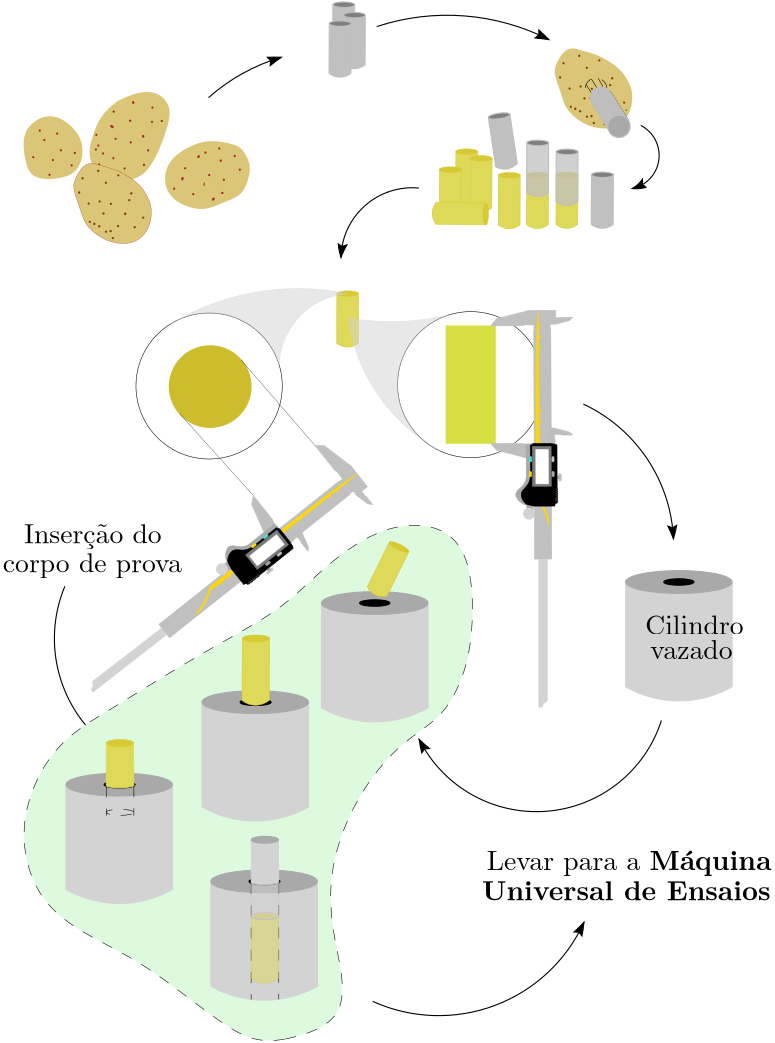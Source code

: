 <?xml version="1.0"?>
<!DOCTYPE ipe SYSTEM "ipe.dtd">
<ipe version="70218" creator="Ipe 7.2.20">
<info created="D:20200710180528" modified="D:20200712191702"/>
<ipestyle name="basic">
<symbol name="arrow/arc(spx)">
<path stroke="sym-stroke" fill="sym-stroke" pen="sym-pen">
0 0 m
-1 0.333 l
-1 -0.333 l
h
</path>
</symbol>
<symbol name="arrow/farc(spx)">
<path stroke="sym-stroke" fill="white" pen="sym-pen">
0 0 m
-1 0.333 l
-1 -0.333 l
h
</path>
</symbol>
<symbol name="arrow/ptarc(spx)">
<path stroke="sym-stroke" fill="sym-stroke" pen="sym-pen">
0 0 m
-1 0.333 l
-0.8 0 l
-1 -0.333 l
h
</path>
</symbol>
<symbol name="arrow/fptarc(spx)">
<path stroke="sym-stroke" fill="white" pen="sym-pen">
0 0 m
-1 0.333 l
-0.8 0 l
-1 -0.333 l
h
</path>
</symbol>
<symbol name="mark/circle(sx)" transformations="translations">
<path fill="sym-stroke">
0.6 0 0 0.6 0 0 e
0.4 0 0 0.4 0 0 e
</path>
</symbol>
<symbol name="mark/disk(sx)" transformations="translations">
<path fill="sym-stroke">
0.6 0 0 0.6 0 0 e
</path>
</symbol>
<symbol name="mark/fdisk(sfx)" transformations="translations">
<group>
<path fill="sym-fill">
0.5 0 0 0.5 0 0 e
</path>
<path fill="sym-stroke" fillrule="eofill">
0.6 0 0 0.6 0 0 e
0.4 0 0 0.4 0 0 e
</path>
</group>
</symbol>
<symbol name="mark/box(sx)" transformations="translations">
<path fill="sym-stroke" fillrule="eofill">
-0.6 -0.6 m
0.6 -0.6 l
0.6 0.6 l
-0.6 0.6 l
h
-0.4 -0.4 m
0.4 -0.4 l
0.4 0.4 l
-0.4 0.4 l
h
</path>
</symbol>
<symbol name="mark/square(sx)" transformations="translations">
<path fill="sym-stroke">
-0.6 -0.6 m
0.6 -0.6 l
0.6 0.6 l
-0.6 0.6 l
h
</path>
</symbol>
<symbol name="mark/fsquare(sfx)" transformations="translations">
<group>
<path fill="sym-fill">
-0.5 -0.5 m
0.5 -0.5 l
0.5 0.5 l
-0.5 0.5 l
h
</path>
<path fill="sym-stroke" fillrule="eofill">
-0.6 -0.6 m
0.6 -0.6 l
0.6 0.6 l
-0.6 0.6 l
h
-0.4 -0.4 m
0.4 -0.4 l
0.4 0.4 l
-0.4 0.4 l
h
</path>
</group>
</symbol>
<symbol name="mark/cross(sx)" transformations="translations">
<group>
<path fill="sym-stroke">
-0.43 -0.57 m
0.57 0.43 l
0.43 0.57 l
-0.57 -0.43 l
h
</path>
<path fill="sym-stroke">
-0.43 0.57 m
0.57 -0.43 l
0.43 -0.57 l
-0.57 0.43 l
h
</path>
</group>
</symbol>
<symbol name="arrow/fnormal(spx)">
<path stroke="sym-stroke" fill="white" pen="sym-pen">
0 0 m
-1 0.333 l
-1 -0.333 l
h
</path>
</symbol>
<symbol name="arrow/pointed(spx)">
<path stroke="sym-stroke" fill="sym-stroke" pen="sym-pen">
0 0 m
-1 0.333 l
-0.8 0 l
-1 -0.333 l
h
</path>
</symbol>
<symbol name="arrow/fpointed(spx)">
<path stroke="sym-stroke" fill="white" pen="sym-pen">
0 0 m
-1 0.333 l
-0.8 0 l
-1 -0.333 l
h
</path>
</symbol>
<symbol name="arrow/linear(spx)">
<path stroke="sym-stroke" pen="sym-pen">
-1 0.333 m
0 0 l
-1 -0.333 l
</path>
</symbol>
<symbol name="arrow/fdouble(spx)">
<path stroke="sym-stroke" fill="white" pen="sym-pen">
0 0 m
-1 0.333 l
-1 -0.333 l
h
-1 0 m
-2 0.333 l
-2 -0.333 l
h
</path>
</symbol>
<symbol name="arrow/double(spx)">
<path stroke="sym-stroke" fill="sym-stroke" pen="sym-pen">
0 0 m
-1 0.333 l
-1 -0.333 l
h
-1 0 m
-2 0.333 l
-2 -0.333 l
h
</path>
</symbol>
<pen name="heavier" value="0.8"/>
<pen name="fat" value="1.2"/>
<pen name="ultrafat" value="2"/>
<symbolsize name="large" value="5"/>
<symbolsize name="small" value="2"/>
<symbolsize name="tiny" value="1.1"/>
<arrowsize name="large" value="10"/>
<arrowsize name="small" value="5"/>
<arrowsize name="tiny" value="3"/>
<color name="red" value="1 0 0"/>
<color name="blue" value="0 0 1"/>
<color name="green" value="0 1 0"/>
<color name="yellow" value="1 1 0"/>
<color name="orange" value="1 0.647 0"/>
<color name="gold" value="1 0.843 0"/>
<color name="purple" value="0.627 0.125 0.941"/>
<color name="gray" value="0.745"/>
<color name="brown" value="0.647 0.165 0.165"/>
<color name="navy" value="0 0 0.502"/>
<color name="pink" value="1 0.753 0.796"/>
<color name="seagreen" value="0.18 0.545 0.341"/>
<color name="turquoise" value="0.251 0.878 0.816"/>
<color name="violet" value="0.933 0.51 0.933"/>
<color name="darkblue" value="0 0 0.545"/>
<color name="darkcyan" value="0 0.545 0.545"/>
<color name="darkgray" value="0.663"/>
<color name="darkgreen" value="0 0.392 0"/>
<color name="darkmagenta" value="0.545 0 0.545"/>
<color name="darkorange" value="1 0.549 0"/>
<color name="darkred" value="0.545 0 0"/>
<color name="lightblue" value="0.678 0.847 0.902"/>
<color name="lightcyan" value="0.878 1 1"/>
<color name="lightgray" value="0.827"/>
<color name="lightgreen" value="0.565 0.933 0.565"/>
<color name="lightyellow" value="1 1 0.878"/>
<dashstyle name="dotted" value="[1 3] 0"/>
<dashstyle name="dashed" value="[4] 0"/>
<dashstyle name="dash dotted" value="[4 2 1 2] 0"/>
<dashstyle name="dash dot dotted" value="[4 2 1 2 1 2] 0"/>
<textsize name="large" value="\large"/>
<textsize name="Large" value="\Large"/>
<textsize name="LARGE" value="\LARGE"/>
<textsize name="huge" value="\huge"/>
<textsize name="Huge" value="\Huge"/>
<textsize name="small" value="\small"/>
<textsize name="footnote" value="\footnotesize"/>
<textsize name="tiny" value="\tiny"/>
<textstyle name="center" begin="\begin{center}" end="\end{center}"/>
<textstyle name="itemize" begin="\begin{itemize}" end="\end{itemize}"/>
<textstyle name="item" begin="\begin{itemize}\item{}" end="\end{itemize}"/>
<gridsize name="4 pts" value="4"/>
<gridsize name="8 pts (~3 mm)" value="8"/>
<gridsize name="16 pts (~6 mm)" value="16"/>
<gridsize name="32 pts (~12 mm)" value="32"/>
<gridsize name="10 pts (~3.5 mm)" value="10"/>
<gridsize name="20 pts (~7 mm)" value="20"/>
<gridsize name="14 pts (~5 mm)" value="14"/>
<gridsize name="28 pts (~10 mm)" value="28"/>
<gridsize name="56 pts (~20 mm)" value="56"/>
<anglesize name="90 deg" value="90"/>
<anglesize name="60 deg" value="60"/>
<anglesize name="45 deg" value="45"/>
<anglesize name="30 deg" value="30"/>
<anglesize name="22.5 deg" value="22.5"/>
<opacity name="10%" value="0.1"/>
<opacity name="30%" value="0.3"/>
<opacity name="50%" value="0.5"/>
<opacity name="75%" value="0.75"/>
<tiling name="falling" angle="-60" step="4" width="1"/>
<tiling name="rising" angle="30" step="4" width="1"/>
</ipestyle>
<page>
<layer name="alpha"/>
<view layers="alpha" active="alpha"/>
<path layer="alpha" matrix="0.781932 0 0 0.78044 56.7475 51.2822" fill="0.859 0.773 0.467">
168.193 727.742 m
181.514 734.641
192.694 728.456
192.456 718.227
184.678 698.091
177.301 691.257
165.476 690.172
152.891 699.285
157.447 714.798
161.136 722.501
168.193 727.742 c
</path>
<path matrix="0.781932 0 0 0.78044 56.7475 51.2822" fill="0.859 0.773 0.467">
221.984 707.529 m
212.22 710.241
203.324 708.289
191.825 701.237
188.895 691.148
192.584 681.818
206.579 676.285
215.8 680.624
224.154 683.554
227.3 688.11
230.012 697.223
226.541 704.275
224.696 706.336
221.984 707.529 c
</path>
<path matrix="0.781932 0 0 0.78044 56.7475 51.2822" fill="0.859 0.773 0.467">
135.946 691.627 m
145.493 692.17
150.809 696.726
152.653 704.863
150.483 713.108
141.696 720.81
133.451 721.027
126.725 716.145
124.229 709.528
125.64 699.113
128.215 692.05
135.946 691.627 c
</path>
<path matrix="0.781932 0 0 0.78044 56.7475 51.2822" stroke="brown" pen="0.8" cap="1" join="1">
132.322 714.055 m
132.322 714.055 l
</path>
<path matrix="0.781932 0 0 0.78044 56.7475 51.2822" stroke="brown" pen="0.8" cap="1" join="1">
134.379 709.748 m
134.379 709.748 l
</path>
<path matrix="0.781932 0 0 0.78044 56.7475 51.2822" stroke="brown" pen="0.8" cap="1" join="1">
140.292 712.705 m
140.292 712.705 l
</path>
<path matrix="0.781932 0 0 0.78044 56.7475 51.2822" stroke="brown" pen="0.8" cap="1" join="1">
142.028 704.992 m
142.028 704.992 l
</path>
<path matrix="0.781932 0 0 0.78044 56.7475 51.2822" stroke="brown" pen="0.8" cap="1" join="1">
138.364 700.492 m
138.364 700.492 l
</path>
<path matrix="0.781932 0 0 0.78044 56.7475 51.2822" stroke="brown" pen="0.8" cap="1" join="1">
129.301 701.842 m
129.301 701.842 l
</path>
<path matrix="0.781932 0 0 0.78044 56.7475 51.2822" stroke="brown" pen="0.8" cap="1" join="1">
136.757 693.679 m
136.757 693.679 l
</path>
<path matrix="0.781932 0 0 0.78044 56.7475 51.2822" stroke="brown" pen="0.8" cap="1" join="1">
146.977 698.05 m
146.977 698.05 l
</path>
<path matrix="0.781932 0 0 0.78044 56.7475 51.2822" stroke="brown" pen="0.8" cap="1" join="1">
148.456 703.771 m
148.456 703.771 l
</path>
<path matrix="0.781932 0 0 0.78044 56.7475 51.2822" stroke="brown" pen="0.8" cap="1" join="1">
171.366 696.603 m
171.366 696.603 l
</path>
<path matrix="0.781932 0 0 0.78044 56.7475 51.2822" stroke="brown" pen="0.8" cap="1" join="1">
179.937 711.574 m
179.937 711.249 l
</path>
<path matrix="0.781932 0 0 0.78044 56.7475 51.2822" stroke="brown" pen="0.8" cap="1" join="1">
174.187 708.645 m
174.187 708.645 l
</path>
<path matrix="0.781932 0 0 0.78044 56.7475 51.2822" stroke="brown" pen="0.8" cap="1" join="1">
167.243 710.272 m
167.243 710.272 l
</path>
<path matrix="0.781932 0 0 0.78044 56.7475 51.2822" stroke="brown" pen="0.8" cap="1" join="1">
165.182 716.13 m
165.399 716.13 l
165.725 715.805 l
165.725 715.697 l
165.833 715.697 l
</path>
<path matrix="0.781932 0 0 0.78044 56.7475 51.2822" stroke="brown" pen="0.8" cap="1" join="1">
173.861 718.626 m
173.97 718.626 l
</path>
<path matrix="0.781932 0 0 0.78044 56.7475 51.2822" stroke="brown" pen="0.8" cap="1" join="1">
184.168 724.701 m
184.168 724.701 l
</path>
<path matrix="0.781932 0 0 0.78044 56.7475 51.2822" stroke="brown" pen="0.8" cap="1" join="1">
175.272 727.196 m
175.272 726.979 l
175.38 726.871 l
</path>
<path matrix="0.781932 0 0 0.78044 56.7475 51.2822" stroke="brown" pen="0.8" cap="1" join="1">
158.131 705.39 m
158.131 705.39 l
</path>
<path matrix="0.781932 0 0 0.78044 56.7475 51.2822" stroke="brown" pen="0.8" cap="1" join="1">
163.88 693.457 m
163.88 693.457 l
</path>
<path matrix="0.781932 0 0 0.78044 56.7475 51.2822" stroke="brown" pen="0.8" cap="1" join="1">
182.215 704.956 m
182.215 704.956 l
</path>
<path matrix="0.781932 0 0 0.78044 56.7475 51.2822" stroke="brown" pen="0.8" cap="1" join="1">
180.262 698.23 m
180.262 698.339 l
</path>
<path matrix="0.781932 0 0 0.78044 56.7475 51.2822" stroke="brown" pen="0.8" cap="1" join="1">
202.936 684.778 m
202.936 684.778 l
</path>
<path matrix="0.781932 0 0 0.78044 56.7475 51.2822" stroke="brown" pen="0.8" cap="1" join="1">
217.039 691.395 m
217.039 691.395 l
</path>
<path matrix="0.781932 0 0 0.78044 56.7475 51.2822" stroke="brown" pen="0.8" cap="1" join="1">
208.577 703.98 m
208.577 703.98 l
</path>
<path matrix="0.781932 0 0 0.78044 56.7475 51.2822" stroke="brown" pen="0.8" cap="1" join="1">
205.54 702.244 m
205.431 702.136 l
205.431 702.027 l
205.323 702.027 l
205.323 701.919 l
</path>
<path matrix="0.781932 0 0 0.78044 56.7475 51.2822" stroke="brown" pen="0.8" cap="1" join="1">
199.247 696.711 m
199.247 696.711 l
</path>
<path matrix="0.781932 0 0 0.78044 56.7475 51.2822" stroke="brown" pen="0.8" cap="1" join="1">
198.054 692.155 m
197.945 692.046 l
197.945 691.612 l
</path>
<path matrix="0.781932 0 0 0.78044 56.7475 51.2822" stroke="brown" pen="0.8" cap="1" join="1">
194.148 687.273 m
194.148 687.273 l
</path>
<path matrix="0.781932 0 0 0.78044 56.7475 51.2822" stroke="brown" pen="0.8" cap="1" join="1">
224.416 696.06 m
224.416 696.06 l
</path>
<path matrix="0.781932 0 0 0.78044 56.7475 51.2822" stroke="brown" pen="0.8" cap="1" join="1">
216.388 685.32 m
216.28 685.32 l
</path>
<path matrix="0.781932 0 0 0.78044 56.7475 51.2822" stroke="brown" pen="0.8" cap="1" join="1">
212.374 682.716 m
212.374 682.608 l
212.157 682.282 l
212.049 682.282 l
</path>
<path matrix="0.781932 0 0 0.78044 56.7475 51.2822" stroke="brown" pen="0.8" cap="1" join="1">
210.313 693.565 m
210.313 693.565 l
</path>
<path matrix="0.781932 0 0 0.78044 56.7475 51.2822" stroke="brown" cap="1" join="1">
208.035 689.877 m
208.035 689.117 l
207.926 688.9 l
207.926 688.792 l
</path>
<path matrix="0.781932 0 0 0.78044 56.7475 51.2822" stroke="brown" pen="0.8" cap="1" join="1">
222.03 702.353 m
222.03 702.353 l
</path>
<path matrix="0.781932 0 0 0.78044 56.7475 51.2822" stroke="brown" pen="0.8" cap="1" join="1">
215.629 700.291 m
215.629 700.183 l
</path>
<path matrix="0.781932 0 0 0.78044 56.7475 51.2822" stroke="brown" pen="0.8" cap="1" join="1">
214.978 705.824 m
214.978 705.824 l
</path>
<path matrix="0.781932 0 0 0.78044 56.7475 51.2822" stroke="brown" pen="0.8" cap="1" join="1">
166.192 701.323 m
166.192 701.323 l
</path>
<path matrix="0.781932 0 0 0.78044 56.7475 51.2822" stroke="brown" pen="0.8" cap="1" join="1">
169.671 692.534 m
169.671 692.534 l
</path>
<path matrix="0.781932 0 0 0.78044 56.7475 51.2822" stroke="brown" pen="0.8" cap="1" join="1">
167.291 693.998 m
167.291 693.998 l
</path>
<path matrix="0.781932 0 0 0.78044 56.7475 51.2822" stroke="brown" pen="0.8" cap="1" join="1">
161.981 696.013 m
161.981 696.013 l
</path>
<path matrix="0.781932 0 0 0.78044 56.7475 51.2822" stroke="brown" pen="0.8" cap="1" join="1">
159.6 698.393 m
159.6 698.393 l
</path>
<path matrix="0.781932 0 0 0.78044 56.7475 51.2822" stroke="brown" pen="0.8" cap="1" join="1">
161.431 703.52 m
161.431 703.52 l
</path>
<path matrix="0.781932 0 0 0.78044 56.7475 51.2822" stroke="brown" pen="0.8" cap="1" join="1">
159.234 707.182 m
159.234 707.182 l
</path>
<path matrix="0.781932 0 0 0.78044 56.7475 51.2822" stroke="brown" pen="0.8" cap="1" join="1">
158.319 712.126 m
158.319 712.126 l
</path>
<path matrix="0.781932 0 0 0.78044 65.7094 60.0991" stroke="brown" fill="0.859 0.773 0.467" pen="0.1" cap="1">
160.714 682.039 m
158.882 683.229
156.596 683.978
156.733 684.509
146.427 687.438 c
142.305 688.306
138.399 683.315
135.361 676.806
139.375 667.801
141.22 659.014
151.743 650.986
163.894 649.901
171.379 656.627
172.79 666.717
170.511 672.683
166.497 678.65
160.714 682.066 c
</path>
<path matrix="0.781932 0 0 0.78044 56.7475 51.2822" stroke="0.502 0.251 0" pen="0.8" cap="1" join="1">
162.734 689.977 m
162.734 689.977 l
</path>
<path matrix="0.781932 0 0 0.78044 56.7475 51.2822" stroke="0.502 0.251 0" pen="0.8" cap="1" join="1">
151.991 692.038 m
151.991 692.101 l
</path>
<path matrix="0.781932 0 0 0.78044 56.7475 51.2822" stroke="0.502 0.251 0" pen="0.8" cap="1" join="1">
159.861 681.358 m
159.861 681.358 l
</path>
<path matrix="0.781932 0 0 0.78044 56.7475 51.2822" stroke="0.502 0.251 0" pen="0.8" cap="1" join="1">
173.477 681.982 m
173.477 681.982 l
</path>
<path matrix="0.781932 0 0 0.78044 56.7475 51.2822" stroke="0.502 0.251 0" pen="0.8" cap="1" join="1">
174.414 685.105 m
174.476 685.168 l
</path>
<path matrix="0.781932 0 0 0.78044 56.7475 51.2822" stroke="0.502 0.251 0" pen="0.8" cap="1" join="1">
179.91 673.925 m
179.91 673.925 l
</path>
<path matrix="0.781932 0 0 0.78044 56.7475 51.2822" stroke="0.502 0.251 0" pen="0.8" cap="1" join="1">
176.038 669.49 m
175.975 669.49 l
</path>
<path matrix="0.781932 0 0 0.78044 56.7475 51.2822" stroke="0.502 0.251 0" pen="0.8" cap="1" join="1">
165.919 664.494 m
165.919 664.494 l
</path>
<path matrix="0.781932 0 0 0.78044 56.7475 51.2822" stroke="0.502 0.251 0" pen="0.8" cap="1" join="1">
164.92 667.742 m
164.92 667.679 l
</path>
<path matrix="0.781932 0 0 0.78044 56.7475 51.2822" stroke="0.502 0.251 0" pen="0.8" cap="1" join="1">
162.796 667.429 m
162.796 667.429 l
</path>
<path matrix="0.781932 0 0 0.78044 56.7475 51.2822" stroke="0.502 0.251 0" pen="0.8" cap="1" join="1">
159.673 669.928 m
159.611 669.928 l
</path>
<path matrix="0.781932 0 0 0.78044 56.7475 51.2822" stroke="0.502 0.251 0" pen="0.8" cap="1" join="1">
157.425 670.989 m
157.425 671.114 l
</path>
<path matrix="0.781932 0 0 0.78044 56.7475 51.2822" stroke="0.502 0.251 0" pen="0.8" cap="1" join="1">
155.364 671.989 m
155.364 671.989 l
</path>
<path matrix="0.781932 0 0 0.78044 56.7475 51.2822" stroke="0.502 0.251 0" pen="0.8" cap="1" join="1">
161.61 675.861 m
161.672 675.861 l
</path>
<path matrix="0.781932 0 0 0.78044 56.7475 51.2822" stroke="0.502 0.251 0" pen="0.8" cap="1" join="1">
168.355 670.053 m
168.355 670.053 l
</path>
<path matrix="0.781932 0 0 0.78044 56.7475 51.2822" stroke="0.502 0.251 0" pen="0.8" cap="1" join="1">
171.665 675.611 m
171.665 675.736 l
171.541 675.736 l
</path>
<path matrix="0.781932 0 0 0.78044 56.7475 51.2822" stroke="0.502 0.251 0" pen="0.8" cap="1" join="1">
165.045 680.296 m
165.045 680.296 l
</path>
<path matrix="0.781932 0 0 0.78044 56.7475 51.2822" stroke="0.502 0.251 0" pen="0.8" cap="1" join="1">
168.48 693.412 m
168.48 693.412 l
</path>
<path matrix="0.781932 0 0 0.78044 56.7475 51.2822" stroke="0.502 0.251 0" pen="0.8" cap="1" join="1">
159.236 695.536 m
159.236 695.473 l
</path>
<path matrix="0.781932 0 0 0.78044 56.7475 51.2822" stroke="0.502 0.251 0" pen="0.8" cap="1" join="1">
154.802 680.421 m
154.802 680.421 l
</path>
<path matrix="0.781932 0 0 0.78044 56.7475 51.2822" stroke="0.502 0.251 0" pen="0.8" cap="1" join="1">
150.429 685.48 m
150.429 685.542 l
</path>
<path matrix="0.781932 0 0 0.78044 56.7475 51.2822" stroke="0.502 0.251 0" pen="0.8" cap="1" join="1">
188.443 718.543 m
188.443 718.543 l
</path>
<path matrix="0.781932 0 0 0.78044 56.7475 51.2822" stroke="0.502 0.251 0" pen="0.8" cap="1" join="1">
183.972 718.11 m
183.972 718.11 l
</path>
<path matrix="0.781932 0 0 0.78044 56.7475 51.2822" stroke="0.502 0.251 0" pen="0.8" cap="1" join="1">
166.327 722.822 m
166.327 722.822 l
</path>
<path matrix="0.410431 0 0 0.607105 127.577 208.923" stroke="gray" fill="0.753">
336.622 733.175 m
336.385 703.468 l
21.3727 0 0 21.3727 345.953 722.579 355.52 703.468 a
355.706 733.023 l
</path>
<path matrix="0.253085 0 0.00163778 0.374361 179.381 379.892" stroke="gray" fill="0.502">
15.5036 0 -0.405716 2.67772 351.976 731.899 e
</path>
<path matrix="0.410431 0 0 0.607105 131.374 205.179" stroke="gray" fill="0.753">
336.622 733.175 m
336.385 703.468 l
21.3727 0 0 21.3727 345.953 722.579 355.52 703.468 a
355.706 733.023 l
</path>
<path matrix="0.253085 0 0.00163778 0.374361 183.177 376.148" stroke="gray" fill="0.502">
15.5036 0 -0.405716 2.67772 351.976 731.899 e
</path>
<path matrix="0.410431 0 0 0.607105 126.278 202.125" stroke="gray" fill="0.753">
336.622 733.175 m
336.385 703.468 l
21.3727 0 0 21.3727 345.953 722.579 355.52 703.468 a
355.706 733.023 l
</path>
<path matrix="0.253085 0 0.00163778 0.374361 178.081 373.093" stroke="gray" fill="0.502">
15.5036 0 -0.405716 2.67772 351.976 731.899 e
</path>
<path matrix="0.781932 0 0 0.78044 229.892 92.6997" stroke="brown" pen="0.8" cap="1" join="1">
163.88 693.457 m
163.88 693.457 l
</path>
<path matrix="0.781932 0 0 0.78044 229.892 92.6997" stroke="brown" pen="0.8" cap="1" join="1">
169.671 692.534 m
169.671 692.534 l
</path>
<path matrix="0.781932 0 0 0.78044 229.892 92.6997" stroke="brown" pen="0.8" cap="1" join="1">
167.291 693.998 m
167.291 693.998 l
</path>
<path matrix="0.781932 0 0 0.78044 229.892 92.6997" stroke="brown" pen="0.8" cap="1" join="1">
161.981 696.013 m
161.981 696.013 l
</path>
<path matrix="0.781932 0 0 0.78044 238.855 101.517" fill="0.859 0.773 0.467">
160.714 682.039 m
158.882 683.229
156.596 683.978
156.733 684.509
146.427 687.438 c
142.305 688.306
138.399 683.315
135.361 676.806
139.375 667.801
141.22 659.014
151.743 650.986
163.894 649.901
171.379 656.627
172.79 666.717
170.511 672.683
166.497 678.65
160.714 682.066 c
</path>
<path matrix="0.781932 0 0 0.78044 229.892 92.6997" stroke="0.502 0.251 0" pen="0.8" cap="1" join="1">
162.734 689.977 m
162.734 689.977 l
</path>
<path matrix="0.781932 0 0 0.78044 229.892 92.6997" stroke="0.502 0.251 0" pen="0.8" cap="1" join="1">
151.991 692.038 m
151.991 692.101 l
</path>
<path matrix="0.781932 0 0 0.78044 229.892 92.6997" stroke="0.502 0.251 0" pen="0.8" cap="1" join="1">
159.861 681.358 m
159.861 681.358 l
</path>
<path matrix="0.781932 0 0 0.78044 229.892 92.6997" stroke="0.502 0.251 0" pen="0.8" cap="1" join="1">
173.477 681.982 m
173.477 681.982 l
</path>
<path matrix="0.781932 0 0 0.78044 229.892 92.6997" stroke="0.502 0.251 0" pen="0.8" cap="1" join="1">
174.414 685.105 m
174.476 685.168 l
</path>
<path matrix="0.781932 0 0 0.78044 229.892 92.6997" stroke="0.502 0.251 0" pen="0.8" cap="1" join="1">
179.91 673.925 m
179.91 673.925 l
</path>
<path matrix="0.781932 0 0 0.78044 229.892 92.6997" stroke="0.502 0.251 0" pen="0.8" cap="1" join="1">
176.038 669.49 m
175.975 669.49 l
</path>
<path matrix="0.781932 0 0 0.78044 229.892 92.6997" stroke="0.502 0.251 0" pen="0.8" cap="1" join="1">
172.79 663.807 m
172.79 663.807 l
</path>
<path matrix="0.781932 0 0 0.78044 229.892 92.6997" stroke="0.502 0.251 0" pen="0.8" cap="1" join="1">
170.978 663.994 m
170.916 663.994 l
</path>
<path matrix="0.781932 0 0 0.78044 229.892 92.6997" stroke="0.502 0.251 0" pen="0.8" cap="1" join="1">
165.919 664.494 m
165.919 664.494 l
</path>
<path matrix="0.781932 0 0 0.78044 229.892 92.6997" stroke="0.502 0.251 0" pen="0.8" cap="1" join="1">
164.92 667.742 m
164.92 667.679 l
</path>
<path matrix="0.781932 0 0 0.78044 229.892 92.6997" stroke="0.502 0.251 0" pen="0.8" cap="1" join="1">
162.796 667.429 m
162.796 667.429 l
</path>
<path matrix="0.781932 0 0 0.78044 229.892 92.6997" stroke="0.502 0.251 0" pen="0.8" cap="1" join="1">
159.673 669.928 m
159.611 669.928 l
</path>
<path matrix="0.781932 0 0 0.78044 229.892 92.6997" stroke="0.502 0.251 0" pen="0.8" cap="1" join="1">
157.425 670.989 m
157.425 671.114 l
</path>
<path matrix="0.781932 0 0 0.78044 229.892 92.6997" stroke="0.502 0.251 0" pen="0.8" cap="1" join="1">
155.364 671.989 m
155.364 671.989 l
</path>
<path matrix="0.781932 0 0 0.78044 229.892 92.6997" stroke="0.502 0.251 0" pen="0.8" cap="1" join="1">
161.61 675.861 m
161.672 675.861 l
</path>
<path matrix="0.781932 0 0 0.78044 229.892 92.6997" stroke="0.502 0.251 0" pen="0.8" cap="1" join="1">
168.355 670.053 m
168.355 670.053 l
</path>
<path matrix="0.781932 0 0 0.78044 229.892 92.6997" stroke="0.502 0.251 0" pen="0.8" cap="1" join="1">
171.665 675.611 m
171.665 675.736 l
171.541 675.736 l
</path>
<path matrix="0.781932 0 0 0.78044 229.892 92.6997" stroke="0.502 0.251 0" pen="0.8" cap="1" join="1">
165.045 680.296 m
165.045 680.296 l
</path>
<path matrix="0.781932 0 0 0.78044 229.892 92.6997" stroke="0.502 0.251 0" pen="0.8" cap="1" join="1">
168.48 693.412 m
168.48 693.412 l
</path>
<path matrix="0.781932 0 0 0.78044 229.892 92.6997" stroke="0.502 0.251 0" pen="0.8" cap="1" join="1">
159.236 695.536 m
159.236 695.473 l
</path>
<path matrix="0.781932 0 0 0.78044 229.892 92.6997" stroke="0.502 0.251 0" pen="0.8" cap="1" join="1">
154.802 680.421 m
154.802 680.421 l
</path>
<path matrix="0.781932 0 0 0.78044 229.892 92.6997" stroke="0.502 0.251 0" pen="0.8" cap="1" join="1">
150.429 685.48 m
150.429 685.542 l
</path>
<path matrix="0.781932 0 0 0.78044 30.7583 75.5346" stroke="0" cap="1">
435.568 692.446 m
435.568 692.446 l
</path>
<path matrix="0.618961 0 0 0.617779 96.7234 193.785" stroke="0" dash="dashed" pen="0.2">
6.36092 0 0 6.36092 426.064 695.68 e
</path>
<path matrix="0.618961 0 0 0.617779 98.6503 190.574" stroke="0">
441.879 682.418 m
431.032 699.654 l
</path>
<path matrix="0.618961 0 0 0.617779 98.6507 190.574" stroke="0" dash="dashed" pen="0.2">
420.342 698.486 m
417.158 703.505 l
</path>
<path matrix="0.618961 0 0 0.617779 98.6507 190.574" stroke="0" dash="dashed" pen="0.2">
423.507 701.519 m
420.307 706.663 l
</path>
<path matrix="0.618961 0 0 0.617779 98.6507 190.574" stroke="0" dash="dashed" pen="0.2">
427.149 701.959 m
424.251 707.103 l
</path>
<path matrix="0.618961 0 0 0.617779 98.6505 190.575" stroke="gray" fill="gray">
441.739 682.641 m
6.49604 0 0 6.49604 436.312 679.07 430.125 677.09 a
421.254 691.519 l
6.36243 0 0 -6.36243 426.058 695.69 431.805 698.421 a
441.385 683.128 l
</path>
<path matrix="0.618961 0 0 0.617779 98.6506 190.575" stroke="gray" fill="darkgray">
6.49604 0 0 6.49604 436.312 679.07 e
</path>
<path matrix="0.410431 0 0 0.607105 171.832 156.037" stroke="0.839 0.788 0.196" fill="0.875 0.851 0.349" pen="0.2">
336.622 733.175 m
336.385 703.468 l
21.3727 0 0 21.3727 345.953 722.579 355.52 703.468 a
355.706 733.023 l
</path>
<path matrix="0.253085 0 0.00163778 0.374361 223.635 327.006" stroke="0.839 0.788 0.196" fill="0.839 0.788 0.196" pen="0.2">
15.5036 0 -0.405716 2.67772 351.976 731.899 e
</path>
<path matrix="0.410431 0 0 0.607105 177.035 153.631" stroke="0.839 0.788 0.196" fill="0.875 0.851 0.349" pen="0.2">
336.622 733.175 m
336.385 703.468 l
21.3727 0 0 21.3727 345.953 722.579 355.52 703.468 a
355.706 733.023 l
</path>
<path matrix="0.253085 0 0.00163778 0.374361 228.838 324.599" stroke="0.839 0.788 0.196" fill="0.839 0.788 0.196" pen="0.2">
15.5036 0 -0.405716 2.67772 351.976 731.899 e
</path>
<path matrix="0.410431 0 0 0.607105 165.932 149.578" stroke="0.839 0.788 0.196" fill="0.875 0.851 0.349" pen="0.2">
336.622 733.175 m
336.385 703.468 l
21.3727 0 0 21.3727 345.953 722.579 355.52 703.468 a
355.706 733.023 l
</path>
<path matrix="0.253085 0 0.00163778 0.374361 217.735 320.546" stroke="0.839 0.788 0.196" fill="0.839 0.788 0.196" pen="0.2">
15.5036 0 -0.405716 2.67772 351.976 731.899 e
</path>
<path matrix="-0.00084568 -0.40963 0.60828 -0.00551155 -124.778 724.383" stroke="0.839 0.788 0.196" fill="0.875 0.851 0.349" pen="0.2">
336.622 733.175 m
336.385 703.468 l
21.3727 0 0 21.3727 345.953 722.579 355.52 703.468 a
355.706 733.023 l
</path>
<path matrix="-0.00052147 -0.252592 0.375081 -0.00503319 46.4142 671.129" stroke="0.839 0.788 0.196" fill="0.839 0.788 0.196" pen="0.2">
15.5036 0 -0.405716 2.67772 351.976 731.899 e
</path>
<path matrix="0.410431 0 0 0.607105 207.953 147.673" stroke="0.839 0.788 0.196" fill="0.875 0.851 0.349" pen="0.2">
336.622 733.175 m
336.385 703.468 l
21.3727 0 0 21.3727 345.953 722.579 355.52 703.468 a
355.706 733.023 l
</path>
<path matrix="0.253085 0 0.00163778 0.374361 259.756 318.641" stroke="0.839 0.788 0.196" fill="0.839 0.788 0.196" pen="0.2">
15.5036 0 -0.405716 2.67772 351.976 731.899 e
</path>
<path matrix="0.410431 0 0 0.607105 207.969 155.957" stroke="gray" fill="0.753" opacity="75%" stroke-opacity="opaque">
336.622 733.175 m
336.385 703.468 l
21.3727 0 0 21.3727 345.953 722.579 355.52 703.468 a
355.706 733.023 l
</path>
<path matrix="0.253085 0 0.00163778 0.374361 259.772 326.926" stroke="gray" fill="0.502">
15.5036 0 -0.405716 2.67772 351.976 731.899 e
</path>
<path matrix="0.410431 0 0 0.607105 197.336 147.596" stroke="0.839 0.788 0.196" fill="0.875 0.851 0.349" pen="0.2">
336.622 733.175 m
336.385 703.468 l
21.3727 0 0 21.3727 345.953 722.579 355.52 703.468 a
355.706 733.023 l
</path>
<path matrix="0.253085 0 0.00163778 0.374361 249.139 318.564" stroke="0.839 0.788 0.196" fill="0.839 0.788 0.196" pen="0.2">
15.5036 0 -0.405716 2.67772 351.976 731.899 e
</path>
<path matrix="0.410431 0 0 0.607105 197.394 159.18" stroke="gray" fill="0.753" opacity="75%" stroke-opacity="opaque">
336.622 733.175 m
336.385 703.468 l
21.3727 0 0 21.3727 345.953 722.579 355.52 703.468 a
355.706 733.023 l
</path>
<path matrix="0.253085 0 0.00163778 0.374361 249.197 330.149" stroke="gray" fill="0.502">
15.5036 0 -0.405716 2.67772 351.976 731.899 e
</path>
<path matrix="0.410431 0 0 0.607105 187.169 147.535" stroke="0.839 0.788 0.196" fill="0.875 0.851 0.349" pen="0.2">
336.622 733.175 m
336.385 703.468 l
21.3727 0 0 21.3727 345.953 722.579 355.52 703.468 a
355.706 733.023 l
</path>
<path matrix="0.253085 0 0.00163778 0.374361 238.972 318.503" stroke="0.839 0.788 0.196" fill="0.839 0.788 0.196" pen="0.2">
15.5036 0 -0.405716 2.67772 351.976 731.899 e
</path>
<path matrix="0.405606 0.0626301 -0.0929968 0.599968 253.324 152.428" stroke="gray" fill="0.753">
336.622 733.175 m
336.385 703.468 l
21.3727 0 0 21.3727 345.953 722.579 355.52 703.468 a
355.706 733.023 l
</path>
<path matrix="0.25011 0.0386198 -0.0557261 0.370209 278.329 329.291" stroke="gray" fill="0.502">
15.5036 0 -0.405716 2.67772 351.976 731.899 e
</path>
<path matrix="0.410431 0 0 0.607105 220.676 147.703" stroke="gray" fill="0.753">
336.622 733.175 m
336.385 703.468 l
21.3727 0 0 21.3727 345.953 722.579 355.52 703.468 a
355.706 733.023 l
</path>
<path matrix="0.253085 0 0.00163778 0.374361 272.479 318.671" stroke="gray" fill="0.502">
15.5036 0 -0.405716 2.67772 351.976 731.899 e
</path>
<path matrix="0.410392 0.00428366 -0.00209265 0.60714 130.528 103.403" stroke="0.839 0.788 0.196" fill="0.875 0.851 0.349" pen="0.2">
336.622 733.175 m
336.385 703.468 l
21.3727 0 0 21.3727 345.953 722.579 355.52 703.468 a
355.706 733.023 l
</path>
<path matrix="0.253061 0.00264145 0.00034724 0.374399 181.738 274.921" stroke="0.839 0.788 0.196" fill="0.839 0.788 0.196" pen="0.2">
15.5036 0 -0.405716 2.67772 351.976 731.899 e
</path>
<path matrix="0.781932 0 0 0.78044 77.7664 50.1172" stroke="black" pen="0.2">
33.6811 0 0 33.6811 183.383 597.759 e
</path>
<path matrix="0.781932 0 0 0.78044 171.936 50.6041" stroke="black" pen="0.2">
33.6811 0 0 33.6811 183.383 597.759 e
</path>
<path matrix="0.781932 0 0 0.78044 77.7664 50.1172" stroke="0.804 0.741 0.173" fill="0.804 0.741 0.173">
18.8087 0 0 18.8087 183.87 597.487 e
</path>
<path matrix="0.781932 0 0 0.78044 77.7664 50.1172" stroke="0.847 0.875 0.259" fill="0.847 0.875 0.259" pen="0.2">
315.216 571.266 m
315.216 625.499 l
292.413 625.499 l
292.413 571.266 l
h
</path>
<path matrix="-0.60209 -0.478541 0.479456 -0.600941 138.126 878.985" stroke="gray" fill="0.753" pen="0.2" join="1">
188.078 488.857 m
188.078 504.127 l
187.719 504.127 l
187.719 509.121 l
189.801 509.121 l
189.831 508.941 l
297.458 508.941 l
297.458 516.977 l
189.415 516.977 l
189.39 516.977 l
189.39 516.977 l
189.36 516.665 l
187.43 516.665 l
187.43 519.365 l
185.778 525.641 l
184.206 527.316 l
184.206 522.263 l
184.388 522.12 l
184.388 519.223 l
180.881 519.223 l
180.881 506.933 l
180.881 506.933 l
184.687 491.65 l
h
</path>
<path matrix="-0.60209 -0.478541 0.479456 -0.600941 138.126 878.985" stroke="gold" fill="gold" pen="0.05" join="1">
282.064 516.114 m
36.2248 0 0 36.2248 288.797 480.52 267.614 509.906 a
267.614 509.906 l
180.904 509.906
180.874 511.636 c
187.546 511.636 l
187.566 512.678 l
188.146 512.678 l
188.159 511.7 l
192.549 511.7 l
192.553 512.779 l
193.093 512.779 l
193.109 511.71 l
197.509 511.71 l
197.488 512.732 l
198.038 512.742 l
198.038 511.702 l
227.271 511.702 l
227.261 512.712 l
227.921 512.722 l
227.923 511.716 l
232.353 511.716 l
232.328 512.741 l
232.928 512.751 l
232.938 511.729 l
237.355 511.729 l
237.308 512.721 l
237.888 512.721 l
237.889 511.733 l
242.319 511.733 l
242.315 512.724 l
242.905 512.714 l
242.903 511.718 l
247.283 511.718 l
247.285 512.744 l
247.845 512.744 l
247.878 511.736 l
252.217 511.736 l
252.23 512.692 l
252.87 512.682 l
252.878 511.721 l
257.191 511.721 l
257.19 512.752 l
257.89 512.732 l
257.861 511.725 l
262.174 511.725 l
262.16 512.812 l
262.82 512.822 l
262.819 511.636 l
268.585 511.636 l
34.8483 0 0 -34.8483 287.746 482.528 278.45 516.114 a
</path>
<path matrix="0.781932 0 0 0.78044 77.7664 50.1172" stroke="black" pen="0.1">
198.061 609.832 m
232.124 570.301 l
</path>
<path matrix="0.781932 0 0 0.78044 77.7664 50.1172" stroke="black" pen="0.1">
169.84 584.96 m
203.745 547.225 l
</path>
<path matrix="-0.60209 -0.478541 0.479456 -0.600941 121.788 865.827" stroke="gray" fill="gray" pen="0.2">
204.834 505.805 m
201.193 491.797 l
197.964 489.067 l
197.964 504.002 l
198.257 504.002 l
198.257 509.721 l
204.834 505.805 l
</path>
<path matrix="-0.60209 -0.478541 0.479456 -0.600941 120.828 866.982" stroke="gray" fill="gray" pen="0.2">
198.429 519.204 m
196.289 519.214 l
196.199 518.934 l
193.949 518.944 l
193.954 522.231 l
194.204 522.231 l
194.204 526.124 l
194.117 527.484 l
192.767 525.804 l
190.869 518.739 l
190.849 517.009 l
189.369 516.979 l
189.079 516.039 l
198.399 516.039 l
198.429 519.204 l
</path>
<path matrix="-0.60209 -0.478541 0.479456 -0.600941 121.788 865.827" stroke="darkgray" fill="darkgray" pen="0.2">
198.052 509.201 m
198.878 505.639 l
212.653 505.639 l
6.98516 0 0 -6.98516 213.255 498.68 217.643 504.115 a
7.29792 0 0 -7.29792 213.077 498.422 219.175 502.431 a
5.45186 0 0 5.45186 223.388 505.891 221.286 500.861 a
2.26284 0 0 2.26284 222.11 502.968 222.922 500.856 a
7.32019 0 0 7.32019 219.892 507.52 226.888 505.366 a
28.5199 0 0 28.5199 199.081 511.701 227.438 508.664 a
h
</path>
<path matrix="-0.60209 -0.478541 0.479456 -0.600941 121.74 865.858" stroke="0" fill="black" pen="0.2">
198.829 520.138 m
198.469 519.648
198.249 519.098
198.177 517.472 c
198.177 517.472 l
198.033 517.472 l
198.033 509.277 l
198.881 507.642 l
204.185 507.642 l
206.714 507.691 l
209.989 507.691 l
213.594 507.568 l
7.33656 0 0 -7.33656 213.272 500.238 217.611 506.155 a
1514.29 0 0 1514.29 1219.5 1641.62 219.872 504.163 a
3.20596 0 0 3.20596 222.051 506.514 222.471 503.336 a
6.17394 0 0 6.17394 221.551 509.441 225.509 504.703 a
4.65517 0 0 4.65517 222.569 508.313 226.321 505.557 a
6.344 0 0 6.344 221.088 509.143 227.419 508.74 a
227.419 519.016 l
1.26569 0 0 -1.26569 227.191 520.261 225.929 520.165 a
225.077 520.165 l
219.345 520.138 l
198.794 520.138 l
</path>
<path matrix="-0.60209 -0.478541 0.479456 -0.600941 121.778 865.858" stroke="turquoise" fill="turquoise" pen="0.2">
204.72 508.301 m
206.25 508.301 l
0.53231 0 0 -0.53231 206.188 507.772 206.22 507.241 a
204.72 507.241 l
0.530395 0 0 -0.530395 204.7 507.771 204.72 508.301 a
h
</path>
<path matrix="-0.60209 -0.478541 0.479456 -0.600941 121.648 865.921" stroke="gold" fill="gold" pen="0.2">
211.634 508.3 m
213.164 508.3 l
0.53231 0 0 -0.53231 213.102 507.771 213.134 507.24 a
211.634 507.24 l
0.530395 0 0 -0.530395 211.614 507.77 211.634 508.3 a
h
</path>
<path matrix="-0.60209 -0.478541 0.479456 -0.600941 121.822 865.874" stroke="0" fill="gray" pen="0.2">
0.241868 0 0 0.66 219.611 519.83 e
</path>
<path matrix="-0.60209 -0.478541 0.479456 -0.600941 121.232 865.406" stroke="0" fill="gray" pen="0.2">
0.241868 0 0 0.66 219.611 519.83 e
</path>
<path matrix="-0.60209 -0.478541 0.479456 -0.600941 120.666 864.953" stroke="0" fill="gray" pen="0.2">
0.241868 0 0 0.66 219.611 519.83 e
</path>
<path matrix="-0.60209 -0.478541 0.479456 -0.600941 120.07 864.485" stroke="0" fill="gray" pen="0.2">
0.241868 0 0 0.66 219.611 519.83 e
</path>
<path matrix="-0.60209 -0.478541 0.479456 -0.600941 119.522 864.048" stroke="0" fill="gray" pen="0.2">
0.241868 0 0 0.66 219.611 519.83 e
</path>
<path matrix="-0.60209 -0.478541 0.479456 -0.600941 119.01 863.642" stroke="0" fill="gray" pen="0.2">
0.241868 0 0 0.66 219.611 519.83 e
</path>
<path matrix="-0.60209 -0.478541 0.479456 -0.600941 118.517 863.252" stroke="0" fill="gray" pen="0.2">
0.241868 0 0 0.66 219.611 519.83 e
</path>
<path matrix="-0.60209 -0.478541 0.479456 -0.600941 126.719 859.56" stroke="gray" fill="gray" pen="0.2">
204.72 508.301 m
206.25 508.301 l
0.53231 0 0 -0.53231 206.188 507.772 206.22 507.241 a
204.72 507.241 l
0.530395 0 0 -0.530395 204.7 507.771 204.72 508.301 a
h
</path>
<path matrix="-0.60209 -0.478541 0.479456 -0.600941 122.569 856.225" stroke="darkgray" fill="darkgray" pen="0.2">
204.72 508.301 m
206.25 508.301 l
0.53231 0 0 -0.53231 206.188 507.772 206.22 507.241 a
204.72 507.241 l
0.530395 0 0 -0.530395 204.7 507.771 204.72 508.301 a
h
</path>
<path matrix="-0.60209 -0.478541 0.479456 -0.600941 121.701 865.851" stroke="0.486" fill="0.486" pen="0.2">
199.394 517.411 m
199.394 508.668 l
218.061 508.668 l
218.061 517.411 l
h
</path>
<path matrix="-0.60209 -0.478541 0.479456 -0.600941 121.751 865.905" stroke="white" fill="1" pen="0.2">
200.932 516.066 m
200.932 510.254 l
217.034 510.254 l
217.034 516.066 l
h
</path>
<path matrix="-0.60209 -0.478541 0.479456 -0.600941 121.815 865.741" stroke="gray" fill="gray" pen="0.05">
212.156 521.881 m
212.156 520.701 l
215.676 520.701 l
215.676 521.881 l
h
</path>
<path matrix="-0.60209 -0.478541 0.479456 -0.600941 121.815 865.741" stroke="lightgray" fill="lightgray" pen="0.05">
212.416 522.221 m
212.416 521.881 l
215.366 521.881 l
215.366 522.221 l
h
</path>
<path matrix="-0.60209 -0.478541 0.479456 -0.600941 121.815 865.741" stroke="0.486" fill="0.486" pen="0.05">
213.236 520.701 m
213.236 519.956 l
214.526 519.956 l
214.526 520.701 l
h
</path>
<path matrix="-0.60209 -0.478541 0.479456 -0.600941 121.815 865.741" stroke="lightgray" fill="lightgray" pen="0.05">
2.76279 0 0 2.76279 230.896 506.798 e
</path>
<path matrix="-0.60209 -0.478541 0.479456 -0.600941 121.815 865.741" stroke="darkgray" fill="darkgray" pen="0.05">
226.916 505.564 m
228.424 505.564 l
2.76279 0 0 -2.76279 230.896 506.798 229.066 508.868 a
227.399 508.868 l
23.4382 0 0 -23.4382 204.024 510.592 226.916 505.564 a
h
</path>
<path matrix="0.00308578 -0.768194 0.769663 0.00307989 -54.3049 681.256" stroke="gray" fill="0.753" pen="0.2" join="1">
188.078 488.857 m
188.078 504.127 l
187.719 504.127 l
187.719 509.121 l
189.801 509.121 l
189.831 508.941 l
297.458 508.941 l
297.458 516.977 l
189.415 516.977 l
189.39 516.977 l
189.39 516.977 l
189.36 516.665 l
187.43 516.665 l
187.43 519.365 l
185.778 525.641 l
184.206 527.316 l
184.206 522.263 l
184.388 522.12 l
184.388 519.223 l
180.881 519.223 l
180.881 506.933 l
180.881 506.933 l
184.687 491.65 l
h
</path>
<path matrix="0.00308578 -0.768194 0.769663 0.00307989 -54.577 680.912" stroke="gold" fill="gold" pen="0.05" join="1">
282.064 516.114 m
36.2248 0 0 36.2248 288.797 480.52 267.614 509.906 a
267.614 509.906 l
180.904 509.906
180.874 511.636 c
187.546 511.636 l
187.566 512.678 l
188.146 512.678 l
188.159 511.7 l
192.549 511.7 l
192.553 512.779 l
193.093 512.779 l
193.109 511.71 l
197.509 511.71 l
197.488 512.732 l
198.038 512.742 l
198.038 511.702 l
227.271 511.702 l
227.261 512.712 l
227.921 512.722 l
227.923 511.716 l
232.353 511.716 l
232.328 512.741 l
232.928 512.751 l
232.938 511.729 l
237.355 511.729 l
237.308 512.721 l
237.888 512.721 l
237.889 511.733 l
242.319 511.733 l
242.315 512.724 l
242.905 512.714 l
242.903 511.718 l
247.283 511.718 l
247.285 512.744 l
247.845 512.744 l
247.878 511.736 l
252.217 511.736 l
252.23 512.692 l
252.87 512.682 l
252.878 511.721 l
257.191 511.721 l
257.19 512.752 l
257.89 512.732 l
257.861 511.725 l
262.174 511.725 l
262.16 512.812 l
262.82 512.822 l
262.819 511.636 l
268.585 511.636 l
34.8483 0 0 -34.8483 287.746 482.528 278.45 516.114 a
</path>
<path matrix="0.00308578 -0.768194 0.769663 0.00307989 -54.4973 646.524" stroke="gray" fill="gray" pen="0.2">
204.834 505.805 m
201.193 491.797 l
197.964 489.067 l
197.964 504.002 l
198.257 504.002 l
198.257 509.721 l
204.834 505.805 l
</path>
<path matrix="0.00308578 -0.768194 0.769663 0.00307989 -54.4973 646.524" stroke="gray" fill="gray" pen="0.2">
198.429 519.204 m
196.289 519.214 l
196.199 518.934 l
193.949 518.944 l
193.954 522.231 l
194.204 522.231 l
194.204 526.124 l
194.117 527.484 l
192.767 525.804 l
190.869 518.739 l
190.849 517.009 l
189.369 516.979 l
189.079 516.039 l
198.399 516.039 l
198.429 519.204 l
</path>
<path matrix="0.00308578 -0.768194 0.769663 0.00307989 -54.4973 646.524" stroke="darkgray" fill="darkgray" pen="0.2">
198.052 509.201 m
198.878 505.639 l
212.653 505.639 l
6.98516 0 0 -6.98516 213.255 498.68 217.643 504.115 a
7.29792 0 0 -7.29792 213.077 498.422 219.175 502.431 a
5.45186 0 0 5.45186 223.388 505.891 221.286 500.861 a
2.26284 0 0 2.26284 222.11 502.968 222.922 500.856 a
7.32019 0 0 7.32019 219.892 507.52 226.888 505.366 a
28.5199 0 0 28.5199 199.081 511.701 227.438 508.664 a
h
</path>
<path matrix="0.00308578 -0.768194 0.769663 0.00307989 -54.5512 646.506" stroke="0" fill="black" pen="0.2">
198.829 520.138 m
198.469 519.648
198.249 519.098
198.177 517.472 c
198.177 517.472 l
198.033 517.472 l
198.033 509.277 l
198.881 507.642 l
204.185 507.642 l
206.714 507.691 l
209.989 507.691 l
213.594 507.568 l
7.33656 0 0 -7.33656 213.272 500.238 217.611 506.155 a
1514.29 0 0 1514.29 1219.5 1641.62 219.872 504.163 a
3.20596 0 0 3.20596 222.051 506.514 222.471 503.336 a
6.17394 0 0 6.17394 221.551 509.441 225.509 504.703 a
4.65517 0 0 4.65517 222.569 508.313 226.321 505.557 a
6.344 0 0 6.344 221.088 509.143 227.419 508.74 a
227.419 519.016 l
1.26569 0 0 -1.26569 227.191 520.261 225.929 520.165 a
225.077 520.165 l
219.345 520.138 l
198.794 520.138 l
</path>
<path matrix="0.00308578 -0.768194 0.769663 0.00307989 -54.5278 646.536" stroke="turquoise" fill="turquoise" pen="0.2">
204.72 508.301 m
206.25 508.301 l
0.53231 0 0 -0.53231 206.188 507.772 206.22 507.241 a
204.72 507.241 l
0.530395 0 0 -0.530395 204.7 507.771 204.72 508.301 a
h
</path>
<path matrix="0.00308578 -0.768194 0.769663 0.00307989 -54.6576 646.474" stroke="gold" fill="gold" pen="0.2">
211.634 508.3 m
213.164 508.3 l
0.53231 0 0 -0.53231 213.102 507.771 213.134 507.24 a
211.634 507.24 l
0.530395 0 0 -0.530395 211.614 507.77 211.634 508.3 a
h
</path>
<path matrix="0.00308578 -0.768194 0.769663 0.00307989 -54.5129 646.581" stroke="0" fill="gray" pen="0.2">
0.241868 0 0 0.66 219.611 519.83 e
</path>
<path matrix="0.00308578 -0.768194 0.769663 0.00307989 -54.5106 645.828" stroke="0" fill="gray" pen="0.2">
0.241868 0 0 0.66 219.611 519.83 e
</path>
<path matrix="0.00308578 -0.768194 0.769663 0.00307989 -54.5051 645.105" stroke="0" fill="gray" pen="0.2">
0.241868 0 0 0.66 219.611 519.83 e
</path>
<path matrix="0.00308578 -0.768194 0.769663 0.00307989 -54.5067 644.348" stroke="0" fill="gray" pen="0.2">
0.241868 0 0 0.66 219.611 519.83 e
</path>
<path matrix="0.00308578 -0.768194 0.769663 0.00307989 -54.502 643.648" stroke="0" fill="gray" pen="0.2">
0.241868 0 0 0.66 219.611 519.83 e
</path>
<path matrix="0.00308578 -0.768194 0.769663 0.00307989 -54.5004 642.995" stroke="0" fill="gray" pen="0.2">
0.241868 0 0 0.66 219.611 519.83 e
</path>
<path matrix="0.00308578 -0.768194 0.769663 0.00307989 -54.4996 642.366" stroke="0" fill="gray" pen="0.2">
0.241868 0 0 0.66 219.611 519.83 e
</path>
<path matrix="0.00308578 -0.768194 0.769663 0.00307989 -46.5137 646.505" stroke="gray" fill="gray" pen="0.2">
204.72 508.301 m
206.25 508.301 l
0.53231 0 0 -0.53231 206.188 507.772 206.22 507.241 a
204.72 507.241 l
0.530395 0 0 -0.530395 204.7 507.771 204.72 508.301 a
h
</path>
<path matrix="0.00308578 -0.768194 0.769663 0.00307989 -46.4668 641.189" stroke="darkgray" fill="darkgray" pen="0.2">
204.72 508.301 m
206.25 508.301 l
0.53231 0 0 -0.53231 206.188 507.772 206.22 507.241 a
204.72 507.241 l
0.530395 0 0 -0.530395 204.7 507.771 204.72 508.301 a
h
</path>
<path matrix="0.00308578 -0.768194 0.769663 0.00307989 -54.5692 646.471" stroke="0.486" fill="0.486" pen="0.2">
199.394 517.411 m
199.394 508.668 l
218.061 508.668 l
218.061 517.411 l
h
</path>
<path matrix="0.00308578 -0.768194 0.769663 0.00307989 -54.5809 646.545" stroke="white" fill="1" pen="0.2">
200.932 516.066 m
200.932 510.254 l
217.034 510.254 l
217.034 516.066 l
h
</path>
<path matrix="0.00308578 -0.768194 0.769663 0.00307989 -54.4128 646.492" stroke="gray" fill="gray" pen="0.05">
212.156 521.881 m
212.156 520.701 l
215.676 520.701 l
215.676 521.881 l
h
</path>
<path matrix="0.00308578 -0.768194 0.769663 0.00307989 -54.4128 646.492" stroke="lightgray" fill="lightgray" pen="0.05">
212.416 522.221 m
212.416 521.881 l
215.366 521.881 l
215.366 522.221 l
h
</path>
<path matrix="0.00308578 -0.768194 0.769663 0.00307989 -54.4128 646.492" stroke="0.486" fill="0.486" pen="0.05">
213.236 520.701 m
213.236 519.956 l
214.526 519.956 l
214.526 520.701 l
h
</path>
<path matrix="0.00308578 -0.768194 0.769663 0.00307989 -54.4128 646.492" stroke="lightgray" fill="lightgray" pen="0.05">
2.76279 0 0 2.76279 230.896 506.798 e
</path>
<path matrix="0.00308578 -0.768194 0.769663 0.00307989 -54.4128 646.492" stroke="darkgray" fill="darkgray" pen="0.05">
226.916 505.564 m
228.424 505.564 l
2.76279 0 0 -2.76279 230.896 506.798 229.066 508.868 a
227.399 508.868 l
23.4382 0 0 -23.4382 204.024 510.592 226.916 505.564 a
h
</path>
<path matrix="0.781932 0 0 0.78044 77.7664 50.1172" stroke="lightgray" fill="lightgray" pen="0.1">
163.964 483.06 m
129.953 456.495 l
128.964 457.406
129.292 458.637
129.744 459.089
129.867 459.745
129.785 460.566
129.622 460.934
129.702 461.444
129.99 461.838 c
161.497 486.159 l
</path>
<path matrix="0.781932 0 0 0.78044 77.7664 50.1172" stroke="lightgray" fill="lightgray" pen="0.1">
335.012 517.922 m
335.012 449.453 l
336.237 449.5
336.864 449.757
337.006 450.298
337.348 451.409
338.345 451.751
339.057 452.378
339.285 452.947
339.28 453.802 c
339.28 517.939 l
</path>
<path matrix="0.781932 0 0 0.78044 77.7664 75.0913" stroke="lightgray" fill="lightgray" pen="0.2" opacity="50%">
247.204 608.352 m
34.2971 0 0 34.2971 249.94 574.164 215.664 575.37 a
33.6814 0 0 33.6814 183.383 565.759 165.412 594.245 a
113.086 0 0 -113.086 224.188 497.633 247.204 608.352 a
h
</path>
<path matrix="0.781932 0 0 0.78044 77.7664 75.0913" stroke="lightgray" fill="lightgray" pen="0.2" opacity="50%">
289.243 536.017 m
33.681 0 0 -33.681 303.815 566.383 293.805 598.542 a
118.328 0 0 -118.328 267.065 713.81 247.334 597.138 a
83.181 0 0 83.181 329.703 608.734 289.721 535.792 a
</path>
<path matrix="0.781932 0 0 0.78044 56.7475 76.2563" stroke="black" join="0" arrow="ptarc/small">
209.976 697.261 m
87.6235 0 0 -87.6235 268.304 631.871 243.483 715.906 a
</path>
<path matrix="0.781932 0 0 0.78044 56.7475 76.2563" stroke="black" join="0" arrow="ptarc/small">
287.42 730.057 m
103.326 0 0 -103.326 319.852 631.952 366.702 724.047 a
</path>
<path matrix="0.781932 0 0 0.78044 56.7475 76.2563" stroke="black" join="0" arrow="ptarc/small">
408.992 684.458 m
15.5913 0 0 -15.5913 401.861 670.593 405.063 655.334 a
</path>
<path matrix="0.781932 0 0 0.78044 56.7475 76.2563" stroke="black" join="0" arrow="ptarc/small">
306.828 655.566 m
32.8068 0 0 32.8068 303.789 622.9 270.989 623.554 a
</path>
<path matrix="0.595355 0 0 0.594218 112.782 181.147" stroke="lightgray" fill="lightgray">
498.308 445.792 m
498.308 382.355 l
65.1306 0 0 -65.1306 466.098 438.964 433.888 382.355 a
433.888 445.796 l
</path>
<path matrix="0.597385 0 0 0.127866 111.901 392.284" stroke="darkgray" fill="darkgray">
32.1012 0 0 32.1012 465.989 420.643 e
9.14306 0 0 9.14306 465.989 420.643 e
</path>
<path matrix="0.597385 0 0 0.127866 111.901 392.284" stroke="black" fill="black">
9.14306 0 0 9.14306 465.989 420.643 e
</path>
<path matrix="0.781932 0 0 0.78044 44.2366 88.7433" stroke="black" join="0" arrow="ptarc/small">
434.497 393.999 m
60.3779 0 0 -60.3779 376.959 412.298 322.94 385.327 a
</path>
<text matrix="0.781932 0 0 0.78044 12.2805 111.981" transformations="translations" pos="394.934 295.199" stroke="black" type="label" width="102.56" height="6.926" depth="1.93" valign="baseline">Levar para a \textbf{M\&apos;aquina}</text>
<text matrix="0.781932 0 0 0.78044 -5.88387 111.896" transformations="translations" pos="415.968 281.33" stroke="black" type="label" width="103.995" height="6.918" depth="0" valign="baseline">\textbf{Universal de Ensaios}</text>
<text matrix="0.781932 0 0 0.78044 4.07588 99.5185" transformations="translations" pos="478.399 419.829" stroke="black" type="label" width="35.45" height="6.918" depth="0" valign="baseline">Cilindro</text>
<text matrix="0.781932 0 0 0.78044 -7.08263 96.0648" transformations="translations" pos="495.016 412.982" stroke="black" type="label" width="29.611" height="6.918" depth="0" valign="baseline">vazado</text>
<path matrix="0.781932 0 0 0.78044 44.2366 88.7433" stroke="black" fill="lightgreen" dash="dashed" pen="0.2" opacity="30%" stroke-opacity="opaque">
261.308 247.019 m
284.191 251.642
289.97 268.977
283.96 290.704
280.262 321.446
291.588 355.424
312.159 382.468
331.806 393.793
341.015 408.009
347.954 428.826
347.883 469.495
332.268 485.711
303.741 483.609
276.115 462.288
259.599 444.572
221.763 424.753
180.023 398.328
154.199 383.614
136.782 346.679
146.692 308.542
176.72 291.426
199.242 280.315
235.849 250.442
249.363 244.891
261.308 247.019 c
</path>
<path matrix="0.595355 0 0 0.594218 3.2959 173.572" stroke="lightgray" fill="lightgray">
498.308 445.792 m
498.308 382.355 l
65.1306 0 0 -65.1306 466.098 438.964 433.888 382.355 a
433.888 445.796 l
</path>
<path matrix="0.597385 0 0 0.127866 2.41545 384.709" stroke="darkgray" fill="darkgray">
32.1012 0 0 32.1012 465.989 420.643 e
9.14306 0 0 9.14306 465.989 420.643 e
</path>
<path matrix="0.597385 0 0 0.127866 2.41545 384.709" stroke="black" fill="black">
9.14306 0 0 9.14306 465.989 420.643 e
</path>
<path matrix="0.370002 -0.177253 0.267064 0.545502 -34.2632 120.217" stroke="0.839 0.788 0.196" fill="0.875 0.851 0.349" pen="0.2">
336.622 733.175 m
336.385 703.468 l
21.3727 0 0 21.3727 345.953 722.579 355.52 703.468 a
355.706 733.023 l
</path>
<path matrix="0.228155 -0.109301 0.166157 0.335666 87.6453 251.465" stroke="0.839 0.788 0.196" fill="0.839 0.788 0.196" pen="0.2">
15.5036 0 -0.405716 2.67772 351.976 731.899 e
</path>
<path matrix="0.595355 0 0 0.594218 -39.7258 137.893" stroke="lightgray" fill="lightgray">
498.308 445.792 m
498.308 382.355 l
65.1306 0 0 -65.1306 466.098 438.964 433.888 382.355 a
433.888 445.796 l
</path>
<path matrix="0.597385 0 0 0.127866 -40.6062 349.031" stroke="darkgray" fill="darkgray">
32.1012 0 0 32.1012 465.989 420.643 e
9.14306 0 0 9.14306 465.989 420.643 e
</path>
<path matrix="0.611832 0 0 0.130958 -47.2058 347.703" stroke="black" fill="black">
9.14306 0 0 9.14306 465.989 420.643 e
</path>
<path matrix="0.512188 0.00463758 -0.00155964 0.757732 61.821 -131.236" stroke="0.839 0.788 0.196" fill="0.875 0.851 0.349" pen="0.2">
336.622 733.175 m
336.385 703.468 l
21.3727 0 0 21.3727 345.953 722.579 355.52 703.468 a
355.706 733.023 l
</path>
<path matrix="0.315833 0.00285943 0.00108228 0.467259 126.028 82.7352" stroke="0.839 0.788 0.196" fill="0.839 0.788 0.196" pen="0.2">
15.5036 0 -0.405716 2.67772 351.976 731.899 e
</path>
<path matrix="0.595355 0 0 0.594218 -88.6912 108.207" stroke="lightgray" fill="lightgray">
498.308 445.792 m
498.308 382.355 l
65.1306 0 0 -65.1306 466.098 438.964 433.888 382.355 a
433.888 445.796 l
</path>
<path matrix="0.597385 0 0 0.127866 -89.5716 319.345" stroke="darkgray" fill="darkgray">
32.1012 0 0 32.1012 465.989 420.643 e
9.14306 0 0 9.14306 465.989 420.643 e
</path>
<path matrix="0.611832 0 0 0.130958 -96.1719 318.016" stroke="black" fill="black">
9.14306 0 0 9.14306 465.989 420.643 e
</path>
<path matrix="0.781932 0 0 0.78044 44.5268 91.3638" stroke="0.875 0.851 0.349" fill="0.875 0.851 0.349" pen="0.3">
191.098 380.295 m
191.253 360.394 l
26.1175 0 0 -26.1175 184.629 385.658 178.537 360.261 a
178.537 380.295 l
</path>
<path matrix="0.315833 0.00285943 0.00108228 0.467259 77.0986 45.1219" stroke="0.839 0.788 0.196" fill="0.839 0.788 0.196" pen="0.2">
15.5036 0 -0.405716 2.67772 351.976 731.899 e
</path>
<path matrix="0.781932 0 0 0.78044 44.5268 91.3638" stroke="black" dash="dashed" pen="0.2">
191.253 360.394 m
191.253 346.653 l
</path>
<path matrix="0.781932 0 0 0.78044 44.5268 91.3638" stroke="black" dash="dashed" pen="0.2">
178.537 360.261 m
178.537 346.653 l
</path>
<path matrix="0.781932 0 0 0.78044 44.5268 91.3638" stroke="black" dash="dashed" pen="0.2">
6.35821 0 -0.102956 1.40085 184.895 348.257 e
</path>
<path matrix="0.595355 0 0 0.594218 -36.5261 73.3684" stroke="lightgray" fill="lightgray">
498.308 445.792 m
498.308 382.355 l
65.1306 0 0 -65.1306 466.098 438.964 433.888 382.355 a
433.888 445.796 l
</path>
<path matrix="0.597385 0 0 0.127866 -37.4066 284.506" stroke="darkgray" fill="darkgray">
32.1012 0 0 32.1012 465.989 420.643 e
9.14306 0 0 9.14306 465.989 420.643 e
</path>
<path matrix="0.611832 0 0 0.130958 -44.0069 283.177" stroke="black" fill="black">
9.14306 0 0 9.14306 465.989 420.643 e
</path>
<path matrix="0.781932 0 0 0.78044 96.6923 56.5249" stroke="lightgray" fill="lightgray" pen="0.3">
191.098 380.295 m
191.253 360.394 l
26.1175 0 0 -26.1175 184.629 385.658 178.537 360.261 a
178.537 380.295 l
</path>
<path matrix="0.315833 0.00285943 0.00108228 0.467259 129.264 10.2833" stroke="darkgray" fill="darkgray" pen="0.4">
15.5036 0 -0.405716 2.67772 351.976 731.899 e
</path>
<path matrix="0.781932 0 0 0.78044 44.5268 91.3638" stroke="black" dash="dashed" pen="0.2">
245.25 315.621 m
245.25 302.013 l
245.25 261.936 l
</path>
<path matrix="0.781932 0 0 0.78044 44.5268 91.3638" stroke="black" dash="dashed" pen="0.2">
257.966 315.754 m
257.966 302.013 l
257.966 262.035 l
</path>
<path matrix="0.515964 0.00467177 -0.00157114 0.763319 63.8298 -235.283" stroke="0.839 0.788 0.196" fill="0.875 0.851 0.349" pen="0.2" opacity="50%">
336.622 733.175 m
336.385 703.468 l
21.3727 0 0 21.3727 345.953 722.579 355.52 703.468 a
355.706 733.023 l
</path>
<path matrix="0.318161 0.00288051 0.00109026 0.470704 128.51 -19.7332" stroke="gray" fill="0.839 0.788 0.196" pen="0.2" opacity="75%" stroke-opacity="opaque">
15.5036 0 -0.405716 2.67772 351.976 731.899 e
</path>
<path matrix="0.781932 0 0 0.78044 44.5268 91.3638" stroke="gray">
6.29017 0 -0.0278976 1.61436 251.641 300.375 e
</path>
<path matrix="0.781932 0 0 0.78044 44.5268 91.3638" stroke="gray" fill="lightgray" pen="0.2" opacity="50%">
257.929 300.526 m
257.929 315.736 l
24.1318 0 0 -24.1318 251.364 338.958 245.335 315.591 a
245.335 300.424 l
245.443 300.056
245.813 299.774
246.333 299.515
247.132 299.254
248.547 298.96
249.574 298.844
251.458 298.761
253.28 298.815
254.709 298.972
255.747 299.16
256.376 299.32
257.028 299.536
257.371 299.703
257.766 300.002
257.928 300.254
257.929 300.53 c
</path>
<path matrix="0.781932 0 0 0.78044 44.2366 88.7433" stroke="black" pen="0.4">
169.322 391.932 m
62.7055 0 0 -62.7055 217.739 431.779 159.854 455.891 a
</path>
<text matrix="0.781932 0 0 0.78044 61.3351 65.2339" transformations="translations" pos="119.139 505.788" stroke="black" type="label" width="49.62" height="6.924" depth="1.69" valign="baseline">Inser\c{c}\~{a}o do</text>
<text matrix="0.781932 0 0 0.78044 46.6721 65.2937" transformations="translations" pos="128.153 492.382" stroke="black" type="label" width="64.536" height="6.926" depth="1.93" valign="baseline">corpo de prova</text>
<path matrix="0.781932 0 0 0.78044 44.2366 88.7433" stroke="black" join="0" arrow="ptarc/small">
398.528 539.937 m
72.2366 0 0 -72.2366 367.892 474.518 440.057 477.752 a
</path>
<path matrix="0.781932 0 0 0.78044 44.2366 88.7433" stroke="black" join="0" arrow="ptarc/small">
301.55 264.414 m
73.4754 0 0 73.4754 331.964 331.299 398.858 300.905 a
</path>
</page>
</ipe>
